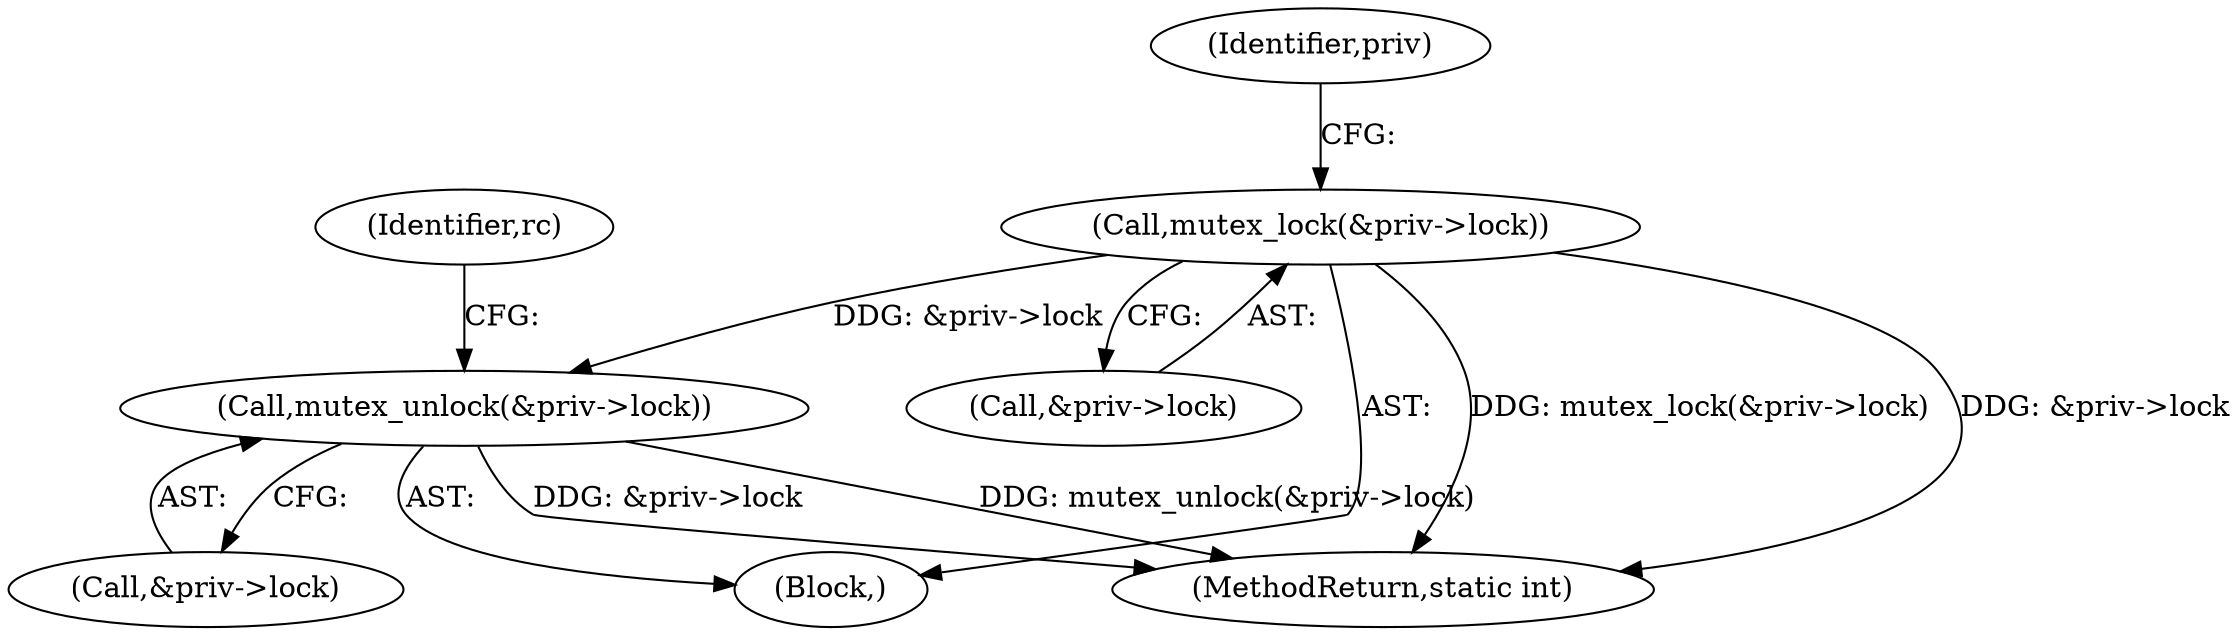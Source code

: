 digraph "0_linux_8dfbcc4351a0b6d2f2d77f367552f48ffefafe18@API" {
"1000123" [label="(Call,mutex_lock(&priv->lock))"];
"1000284" [label="(Call,mutex_unlock(&priv->lock))"];
"1000124" [label="(Call,&priv->lock)"];
"1000290" [label="(Identifier,rc)"];
"1000105" [label="(Block,)"];
"1000291" [label="(MethodReturn,static int)"];
"1000131" [label="(Identifier,priv)"];
"1000284" [label="(Call,mutex_unlock(&priv->lock))"];
"1000285" [label="(Call,&priv->lock)"];
"1000123" [label="(Call,mutex_lock(&priv->lock))"];
"1000123" -> "1000105"  [label="AST: "];
"1000123" -> "1000124"  [label="CFG: "];
"1000124" -> "1000123"  [label="AST: "];
"1000131" -> "1000123"  [label="CFG: "];
"1000123" -> "1000291"  [label="DDG: mutex_lock(&priv->lock)"];
"1000123" -> "1000291"  [label="DDG: &priv->lock"];
"1000123" -> "1000284"  [label="DDG: &priv->lock"];
"1000284" -> "1000105"  [label="AST: "];
"1000284" -> "1000285"  [label="CFG: "];
"1000285" -> "1000284"  [label="AST: "];
"1000290" -> "1000284"  [label="CFG: "];
"1000284" -> "1000291"  [label="DDG: &priv->lock"];
"1000284" -> "1000291"  [label="DDG: mutex_unlock(&priv->lock)"];
}
